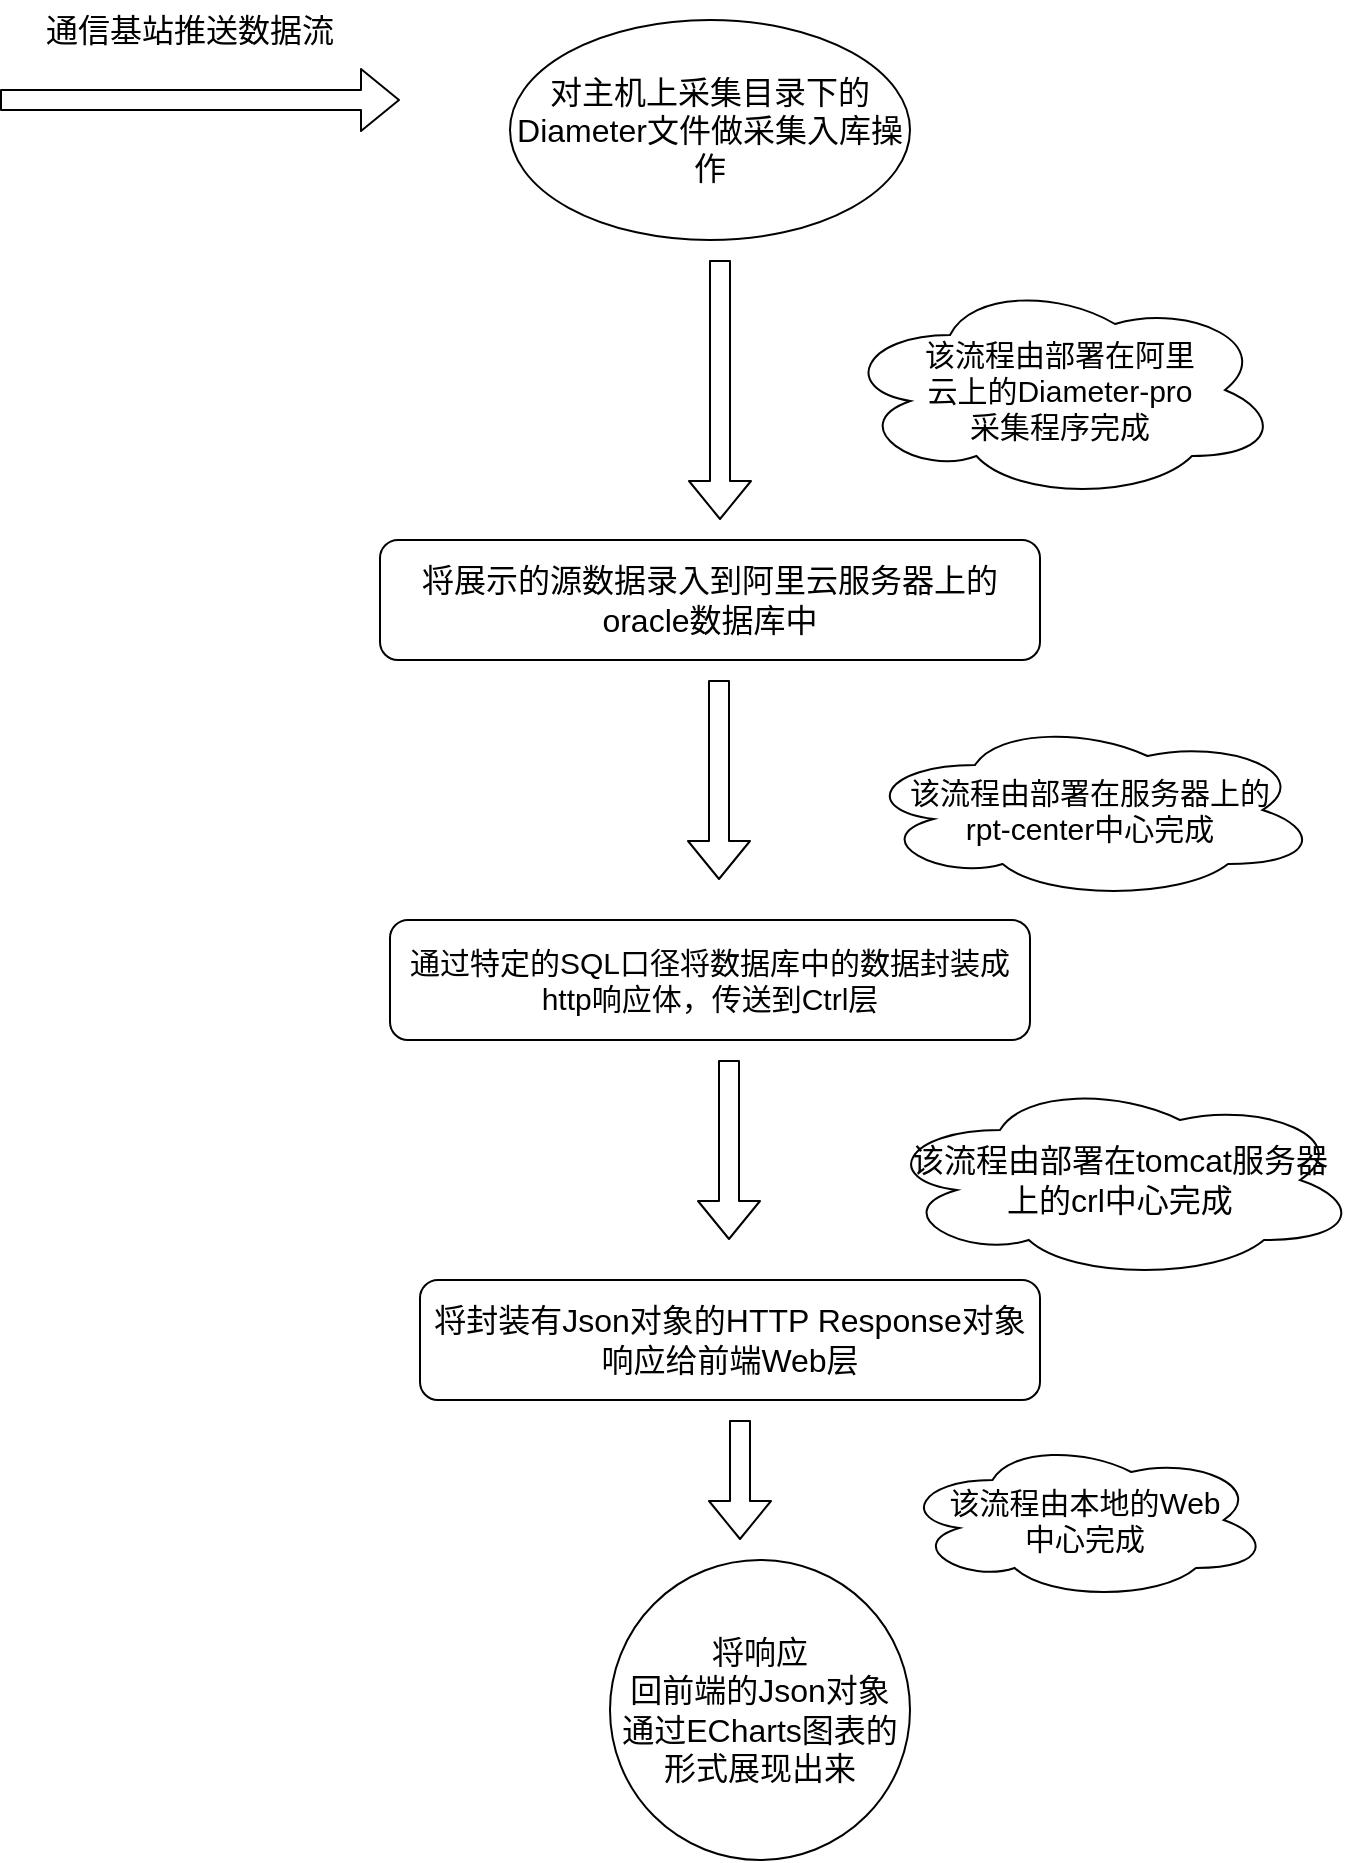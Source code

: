 <mxfile version="10.6.5" type="github"><diagram id="4mHdaYEfNMqxVEhggiFV" name="Page-1"><mxGraphModel dx="1330" dy="846" grid="1" gridSize="10" guides="1" tooltips="1" connect="1" arrows="1" fold="1" page="1" pageScale="1" pageWidth="827" pageHeight="1169" math="0" shadow="0"><root><mxCell id="0"/><mxCell id="1" parent="0"/><mxCell id="AQZlHT6E_AJMHjqZcXxm-1" value="&lt;font style=&quot;font-size: 16px&quot;&gt;对主机上采集目录下的Diameter文件做采集入库操作&lt;/font&gt;" style="ellipse;whiteSpace=wrap;html=1;" vertex="1" parent="1"><mxGeometry x="335" y="40" width="200" height="110" as="geometry"/></mxCell><mxCell id="AQZlHT6E_AJMHjqZcXxm-2" value="" style="shape=flexArrow;endArrow=classic;html=1;" edge="1" parent="1"><mxGeometry width="50" height="50" relative="1" as="geometry"><mxPoint x="80" y="80" as="sourcePoint"/><mxPoint x="280" y="80" as="targetPoint"/></mxGeometry></mxCell><mxCell id="AQZlHT6E_AJMHjqZcXxm-4" value="&lt;font style=&quot;font-size: 16px&quot;&gt;通信基站推送数据流&lt;/font&gt;" style="text;html=1;strokeColor=none;fillColor=none;align=center;verticalAlign=middle;whiteSpace=wrap;rounded=0;" vertex="1" parent="1"><mxGeometry x="90" y="30" width="170" height="30" as="geometry"/></mxCell><mxCell id="AQZlHT6E_AJMHjqZcXxm-5" value="&lt;font style=&quot;font-size: 16px&quot;&gt;将展示的源数据录入到阿里云服务器上的oracle数据库中&lt;/font&gt;" style="rounded=1;whiteSpace=wrap;html=1;" vertex="1" parent="1"><mxGeometry x="270" y="300" width="330" height="60" as="geometry"/></mxCell><mxCell id="AQZlHT6E_AJMHjqZcXxm-7" value="" style="shape=flexArrow;endArrow=classic;html=1;" edge="1" parent="1"><mxGeometry width="50" height="50" relative="1" as="geometry"><mxPoint x="440" y="160" as="sourcePoint"/><mxPoint x="440" y="290" as="targetPoint"/></mxGeometry></mxCell><mxCell id="AQZlHT6E_AJMHjqZcXxm-8" value="&lt;font style=&quot;font-size: 15px&quot;&gt;该流程由部署在阿里&lt;br&gt;云上的Diameter-pro&lt;br&gt;采集程序完成&lt;/font&gt;" style="ellipse;shape=cloud;whiteSpace=wrap;html=1;" vertex="1" parent="1"><mxGeometry x="500" y="170" width="220" height="110" as="geometry"/></mxCell><mxCell id="AQZlHT6E_AJMHjqZcXxm-9" value="&lt;font style=&quot;font-size: 15px&quot;&gt;通过特定的SQL口径将数据库中的数据封装成http响应体，传送到Ctrl层&lt;/font&gt;" style="rounded=1;whiteSpace=wrap;html=1;" vertex="1" parent="1"><mxGeometry x="275" y="490" width="320" height="60" as="geometry"/></mxCell><mxCell id="AQZlHT6E_AJMHjqZcXxm-10" value="" style="shape=flexArrow;endArrow=classic;html=1;" edge="1" parent="1"><mxGeometry width="50" height="50" relative="1" as="geometry"><mxPoint x="439.5" y="370" as="sourcePoint"/><mxPoint x="439.5" y="470" as="targetPoint"/></mxGeometry></mxCell><mxCell id="AQZlHT6E_AJMHjqZcXxm-11" value="&lt;font style=&quot;font-size: 15px&quot;&gt;该流程由部署在服务器上的&lt;br&gt;rpt-center中心完成&lt;/font&gt;" style="ellipse;shape=cloud;whiteSpace=wrap;html=1;" vertex="1" parent="1"><mxGeometry x="510" y="390" width="230" height="90" as="geometry"/></mxCell><mxCell id="AQZlHT6E_AJMHjqZcXxm-12" value="&lt;font style=&quot;font-size: 16px&quot;&gt;将封装有Json对象的HTTP Response对象响应给前端Web层&lt;/font&gt;" style="rounded=1;whiteSpace=wrap;html=1;" vertex="1" parent="1"><mxGeometry x="290" y="670" width="310" height="60" as="geometry"/></mxCell><mxCell id="AQZlHT6E_AJMHjqZcXxm-13" value="" style="shape=flexArrow;endArrow=classic;html=1;" edge="1" parent="1"><mxGeometry width="50" height="50" relative="1" as="geometry"><mxPoint x="444.5" y="560" as="sourcePoint"/><mxPoint x="444.5" y="650" as="targetPoint"/></mxGeometry></mxCell><mxCell id="AQZlHT6E_AJMHjqZcXxm-14" value="&lt;font style=&quot;font-size: 16px&quot;&gt;&lt;font style=&quot;font-size: 16px&quot;&gt;该流程&lt;/font&gt;由部署在tomcat服务器&lt;br&gt;上的crl中心完成&lt;/font&gt;" style="ellipse;shape=cloud;whiteSpace=wrap;html=1;" vertex="1" parent="1"><mxGeometry x="520" y="570" width="240" height="100" as="geometry"/></mxCell><mxCell id="AQZlHT6E_AJMHjqZcXxm-15" value="&lt;font style=&quot;font-size: 16px&quot;&gt;将响应&lt;br&gt;回前端的Json对象&lt;br&gt;通过ECharts图表的形式展现出来&lt;/font&gt;" style="ellipse;whiteSpace=wrap;html=1;aspect=fixed;" vertex="1" parent="1"><mxGeometry x="385" y="810" width="150" height="150" as="geometry"/></mxCell><mxCell id="AQZlHT6E_AJMHjqZcXxm-16" value="" style="shape=flexArrow;endArrow=classic;html=1;" edge="1" parent="1"><mxGeometry width="50" height="50" relative="1" as="geometry"><mxPoint x="450" y="740" as="sourcePoint"/><mxPoint x="450" y="800" as="targetPoint"/></mxGeometry></mxCell><mxCell id="AQZlHT6E_AJMHjqZcXxm-17" value="&lt;font style=&quot;font-size: 15px&quot;&gt;该流程由本地的Web&lt;br&gt;中心完成&lt;/font&gt;&lt;br&gt;" style="ellipse;shape=cloud;whiteSpace=wrap;html=1;" vertex="1" parent="1"><mxGeometry x="530" y="750" width="185" height="80" as="geometry"/></mxCell></root></mxGraphModel></diagram></mxfile>